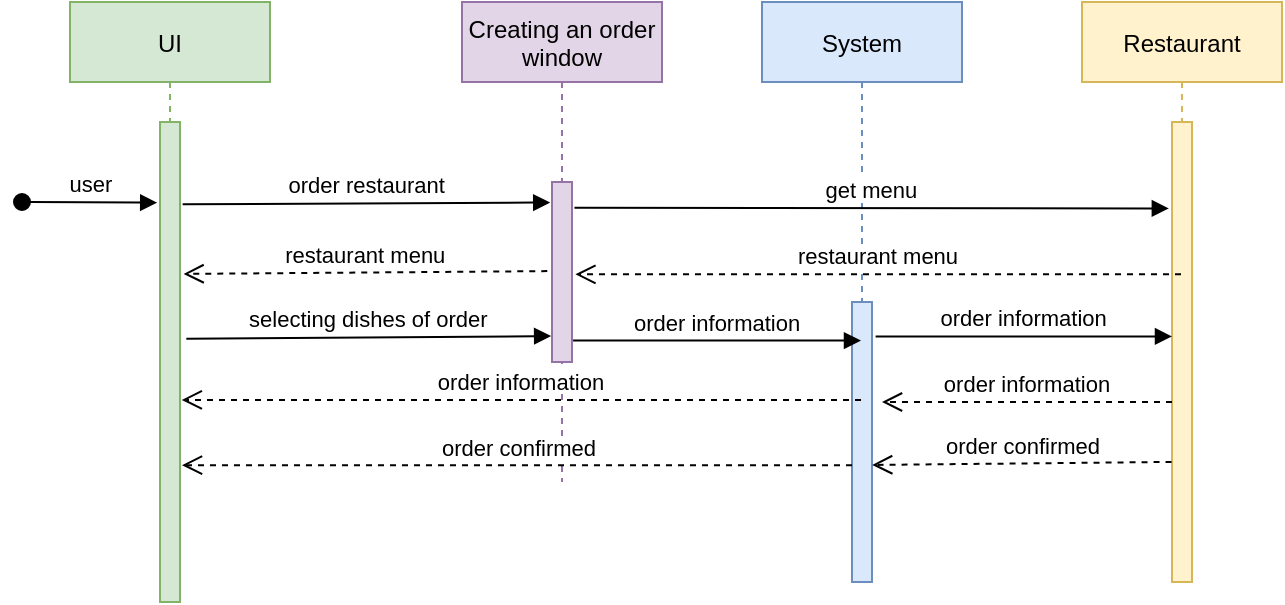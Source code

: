 <mxfile version="20.5.1" type="device"><diagram id="Ph_wj4vUnzdE0F5jjgGL" name="Страница 1"><mxGraphModel dx="824" dy="462" grid="1" gridSize="10" guides="1" tooltips="1" connect="1" arrows="1" fold="1" page="1" pageScale="1" pageWidth="827" pageHeight="1169" math="0" shadow="0"><root><mxCell id="0"/><mxCell id="1" parent="0"/><mxCell id="OXO9vsQ98V_d980Ec4L2-3" value="System" style="shape=umlLifeline;perimeter=lifelinePerimeter;container=1;collapsible=0;recursiveResize=0;rounded=0;shadow=0;strokeWidth=1;fillColor=#dae8fc;strokeColor=#6c8ebf;" vertex="1" parent="1"><mxGeometry x="430" y="60" width="100" height="290" as="geometry"/></mxCell><mxCell id="OXO9vsQ98V_d980Ec4L2-4" value="" style="points=[];perimeter=orthogonalPerimeter;rounded=0;shadow=0;strokeWidth=1;fillColor=#dae8fc;strokeColor=#6c8ebf;" vertex="1" parent="OXO9vsQ98V_d980Ec4L2-3"><mxGeometry x="45" y="150" width="10" height="140" as="geometry"/></mxCell><mxCell id="OXO9vsQ98V_d980Ec4L2-5" value="Restaurant" style="shape=umlLifeline;perimeter=lifelinePerimeter;container=1;collapsible=0;recursiveResize=0;rounded=0;shadow=0;strokeWidth=1;fillColor=#fff2cc;strokeColor=#d6b656;" vertex="1" parent="1"><mxGeometry x="590" y="60" width="100" height="290" as="geometry"/></mxCell><mxCell id="OXO9vsQ98V_d980Ec4L2-6" value="" style="points=[];perimeter=orthogonalPerimeter;rounded=0;shadow=0;strokeWidth=1;fillColor=#fff2cc;strokeColor=#d6b656;" vertex="1" parent="OXO9vsQ98V_d980Ec4L2-5"><mxGeometry x="45" y="60" width="10" height="230" as="geometry"/></mxCell><mxCell id="OXO9vsQ98V_d980Ec4L2-7" value="Creating an order&#10;window" style="shape=umlLifeline;perimeter=lifelinePerimeter;container=1;collapsible=0;recursiveResize=0;rounded=0;shadow=0;strokeWidth=1;fillColor=#e1d5e7;strokeColor=#9673a6;" vertex="1" parent="1"><mxGeometry x="280" y="60" width="100" height="240" as="geometry"/></mxCell><mxCell id="OXO9vsQ98V_d980Ec4L2-8" value="" style="points=[];perimeter=orthogonalPerimeter;rounded=0;shadow=0;strokeWidth=1;fillColor=#e1d5e7;strokeColor=#9673a6;" vertex="1" parent="OXO9vsQ98V_d980Ec4L2-7"><mxGeometry x="45" y="90" width="10" height="90" as="geometry"/></mxCell><mxCell id="OXO9vsQ98V_d980Ec4L2-9" value="order restaurant" style="verticalAlign=bottom;endArrow=block;shadow=0;strokeWidth=1;exitX=1.034;exitY=0.093;exitDx=0;exitDy=0;exitPerimeter=0;entryX=-0.089;entryY=0.114;entryDx=0;entryDy=0;entryPerimeter=0;" edge="1" parent="1" target="OXO9vsQ98V_d980Ec4L2-8"><mxGeometry relative="1" as="geometry"><mxPoint x="140.34" y="161.16" as="sourcePoint"/><mxPoint x="300" y="170" as="targetPoint"/></mxGeometry></mxCell><mxCell id="OXO9vsQ98V_d980Ec4L2-11" value="get menu" style="verticalAlign=bottom;endArrow=block;shadow=0;strokeWidth=1;exitX=1.123;exitY=0.143;exitDx=0;exitDy=0;exitPerimeter=0;entryX=-0.158;entryY=0.188;entryDx=0;entryDy=0;entryPerimeter=0;" edge="1" parent="1" source="OXO9vsQ98V_d980Ec4L2-8" target="OXO9vsQ98V_d980Ec4L2-6"><mxGeometry relative="1" as="geometry"><mxPoint x="300" y="170.92" as="sourcePoint"/><mxPoint x="630" y="163" as="targetPoint"/></mxGeometry></mxCell><mxCell id="OXO9vsQ98V_d980Ec4L2-12" value="restaurant menu" style="verticalAlign=bottom;endArrow=open;dashed=1;endSize=8;shadow=0;strokeWidth=1;entryX=1.169;entryY=0.513;entryDx=0;entryDy=0;entryPerimeter=0;" edge="1" parent="1" source="OXO9vsQ98V_d980Ec4L2-5" target="OXO9vsQ98V_d980Ec4L2-8"><mxGeometry relative="1" as="geometry"><mxPoint x="490" y="210.11" as="targetPoint"/><mxPoint x="633.74" y="209.71" as="sourcePoint"/></mxGeometry></mxCell><mxCell id="OXO9vsQ98V_d980Ec4L2-13" value="selecting dishes of order" style="verticalAlign=bottom;endArrow=block;shadow=0;strokeWidth=1;exitX=1.217;exitY=0.653;exitDx=0;exitDy=0;exitPerimeter=0;entryX=-0.043;entryY=0.856;entryDx=0;entryDy=0;entryPerimeter=0;" edge="1" parent="1" target="OXO9vsQ98V_d980Ec4L2-8"><mxGeometry relative="1" as="geometry"><mxPoint x="142.17" y="228.36" as="sourcePoint"/><mxPoint x="240" y="250" as="targetPoint"/></mxGeometry></mxCell><mxCell id="OXO9vsQ98V_d980Ec4L2-14" value="restaurant menu" style="verticalAlign=bottom;endArrow=open;dashed=1;endSize=8;exitX=-0.237;exitY=0.495;shadow=0;strokeWidth=1;entryX=1.08;entryY=0.383;entryDx=0;entryDy=0;entryPerimeter=0;exitDx=0;exitDy=0;exitPerimeter=0;" edge="1" parent="1" source="OXO9vsQ98V_d980Ec4L2-8"><mxGeometry relative="1" as="geometry"><mxPoint x="140.8" y="195.96" as="targetPoint"/><mxPoint x="305" y="209.71" as="sourcePoint"/></mxGeometry></mxCell><mxCell id="OXO9vsQ98V_d980Ec4L2-15" value="order information" style="verticalAlign=bottom;endArrow=block;shadow=0;strokeWidth=1;exitX=1.054;exitY=0.881;exitDx=0;exitDy=0;exitPerimeter=0;" edge="1" parent="1" source="OXO9vsQ98V_d980Ec4L2-8" target="OXO9vsQ98V_d980Ec4L2-3"><mxGeometry relative="1" as="geometry"><mxPoint x="340.0" y="235.45" as="sourcePoint"/><mxPoint x="450" y="234.55" as="targetPoint"/></mxGeometry></mxCell><mxCell id="OXO9vsQ98V_d980Ec4L2-16" value="order information" style="verticalAlign=bottom;endArrow=block;shadow=0;strokeWidth=1;exitX=1.18;exitY=0.123;exitDx=0;exitDy=0;exitPerimeter=0;" edge="1" parent="1" source="OXO9vsQ98V_d980Ec4L2-4" target="OXO9vsQ98V_d980Ec4L2-6"><mxGeometry relative="1" as="geometry"><mxPoint x="580" y="380" as="sourcePoint"/><mxPoint x="630" y="230" as="targetPoint"/></mxGeometry></mxCell><mxCell id="OXO9vsQ98V_d980Ec4L2-17" value="order information" style="verticalAlign=bottom;endArrow=open;dashed=1;endSize=8;shadow=0;strokeWidth=1;" edge="1" parent="1" source="OXO9vsQ98V_d980Ec4L2-6"><mxGeometry relative="1" as="geometry"><mxPoint x="490" y="260" as="targetPoint"/><mxPoint x="635" y="290" as="sourcePoint"/></mxGeometry></mxCell><mxCell id="OXO9vsQ98V_d980Ec4L2-18" value="order information" style="verticalAlign=bottom;endArrow=open;dashed=1;endSize=8;shadow=0;strokeWidth=1;entryX=0.989;entryY=0.908;entryDx=0;entryDy=0;entryPerimeter=0;" edge="1" parent="1" source="OXO9vsQ98V_d980Ec4L2-3"><mxGeometry relative="1" as="geometry"><mxPoint x="139.89" y="258.96" as="targetPoint"/><mxPoint x="458.57" y="401.32" as="sourcePoint"/></mxGeometry></mxCell><mxCell id="OXO9vsQ98V_d980Ec4L2-24" value="UI" style="shape=umlLifeline;perimeter=lifelinePerimeter;container=1;collapsible=0;recursiveResize=0;rounded=0;shadow=0;strokeWidth=1;fillColor=#d5e8d4;strokeColor=#82b366;" vertex="1" parent="1"><mxGeometry x="84" y="60" width="100" height="300" as="geometry"/></mxCell><mxCell id="OXO9vsQ98V_d980Ec4L2-25" value="" style="points=[];perimeter=orthogonalPerimeter;rounded=0;shadow=0;strokeWidth=1;fillColor=#d5e8d4;strokeColor=#82b366;" vertex="1" parent="OXO9vsQ98V_d980Ec4L2-24"><mxGeometry x="45" y="60" width="10" height="240" as="geometry"/></mxCell><mxCell id="OXO9vsQ98V_d980Ec4L2-27" value="order confirmed" style="html=1;verticalAlign=bottom;endArrow=open;dashed=1;endSize=8;rounded=0;entryX=1.01;entryY=0.582;entryDx=0;entryDy=0;entryPerimeter=0;exitX=-0.023;exitY=0.739;exitDx=0;exitDy=0;exitPerimeter=0;" edge="1" parent="1" source="OXO9vsQ98V_d980Ec4L2-6" target="OXO9vsQ98V_d980Ec4L2-4"><mxGeometry relative="1" as="geometry"><mxPoint x="630" y="290" as="sourcePoint"/><mxPoint x="560" y="290" as="targetPoint"/></mxGeometry></mxCell><mxCell id="OXO9vsQ98V_d980Ec4L2-28" value="order confirmed" style="html=1;verticalAlign=bottom;endArrow=open;dashed=1;endSize=8;rounded=0;entryX=1.1;entryY=0.715;entryDx=0;entryDy=0;entryPerimeter=0;" edge="1" parent="1" source="OXO9vsQ98V_d980Ec4L2-4" target="OXO9vsQ98V_d980Ec4L2-25"><mxGeometry relative="1" as="geometry"><mxPoint x="400" y="310" as="sourcePoint"/><mxPoint x="250" y="330" as="targetPoint"/></mxGeometry></mxCell><mxCell id="OXO9vsQ98V_d980Ec4L2-30" value="user" style="html=1;verticalAlign=bottom;startArrow=oval;startFill=1;endArrow=block;startSize=8;rounded=0;entryX=-0.14;entryY=0.168;entryDx=0;entryDy=0;entryPerimeter=0;" edge="1" parent="1" target="OXO9vsQ98V_d980Ec4L2-25"><mxGeometry width="60" relative="1" as="geometry"><mxPoint x="60" y="160" as="sourcePoint"/><mxPoint x="120" y="160" as="targetPoint"/></mxGeometry></mxCell></root></mxGraphModel></diagram></mxfile>